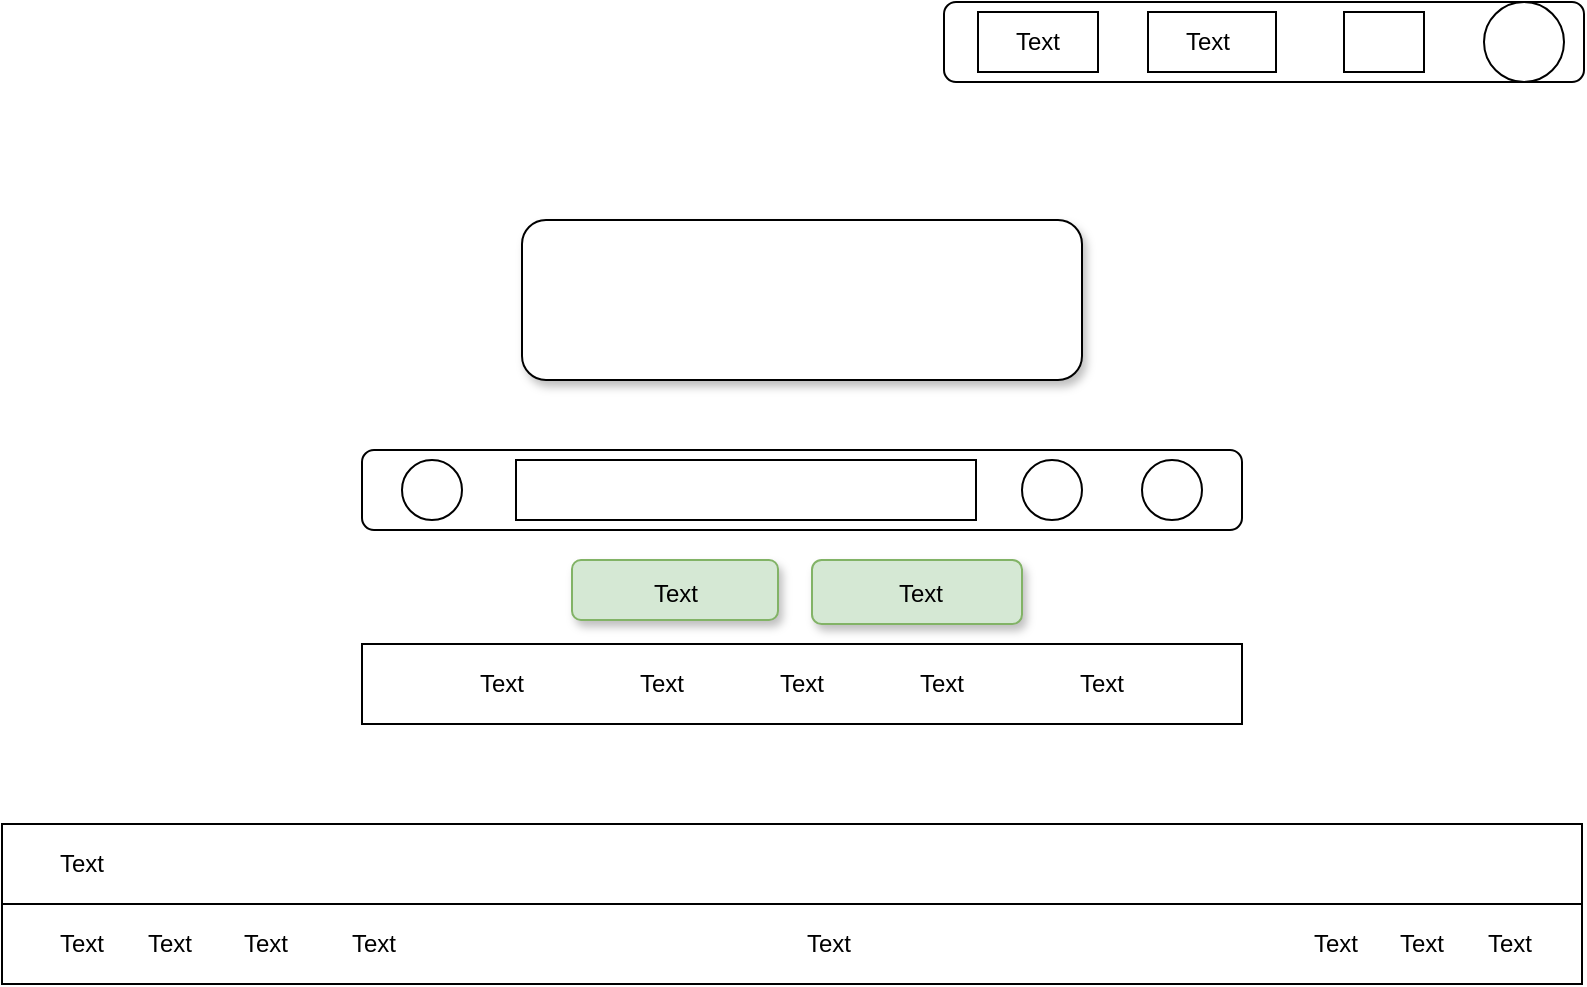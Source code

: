 <mxfile version="22.1.7" type="google">
  <diagram name="Page-1" id="vGIZ83af2mh3m1QAjRd4">
    <mxGraphModel grid="1" page="1" gridSize="10" guides="1" tooltips="1" connect="1" arrows="1" fold="1" pageScale="1" pageWidth="850" pageHeight="1100" math="0" shadow="0">
      <root>
        <mxCell id="0" />
        <mxCell id="1" parent="0" />
        <mxCell id="6SbKTyheaOOvxxZuOr0k-1" value="" style="rounded=1;whiteSpace=wrap;html=1;" vertex="1" parent="1">
          <mxGeometry x="491" y="-1" width="320" height="40" as="geometry" />
        </mxCell>
        <mxCell id="6SbKTyheaOOvxxZuOr0k-6" value="" style="rounded=0;whiteSpace=wrap;html=1;" vertex="1" parent="1">
          <mxGeometry x="508" y="4" width="60" height="30" as="geometry" />
        </mxCell>
        <mxCell id="6SbKTyheaOOvxxZuOr0k-7" value="" style="rounded=0;whiteSpace=wrap;html=1;" vertex="1" parent="1">
          <mxGeometry x="593" y="4" width="64" height="30" as="geometry" />
        </mxCell>
        <mxCell id="TsWubHD5R3ELcLYQBSJ1-2" value="" style="rounded=0;whiteSpace=wrap;html=1;" vertex="1" parent="1">
          <mxGeometry x="691" y="4" width="40" height="30" as="geometry" />
        </mxCell>
        <mxCell id="TsWubHD5R3ELcLYQBSJ1-3" value="" style="ellipse;whiteSpace=wrap;html=1;aspect=fixed;" vertex="1" parent="1">
          <mxGeometry x="761" y="-1" width="40" height="40" as="geometry" />
        </mxCell>
        <mxCell id="TsWubHD5R3ELcLYQBSJ1-4" value="" style="rounded=1;whiteSpace=wrap;html=1;shadow=1;" vertex="1" parent="1">
          <mxGeometry x="280" y="108" width="280" height="80" as="geometry" />
        </mxCell>
        <mxCell id="TsWubHD5R3ELcLYQBSJ1-5" value="" style="rounded=1;whiteSpace=wrap;html=1;" vertex="1" parent="1">
          <mxGeometry x="200" y="223" width="440" height="40" as="geometry" />
        </mxCell>
        <mxCell id="TsWubHD5R3ELcLYQBSJ1-6" value="" style="rounded=0;whiteSpace=wrap;html=1;" vertex="1" parent="1">
          <mxGeometry x="277" y="228" width="230" height="30" as="geometry" />
        </mxCell>
        <mxCell id="TsWubHD5R3ELcLYQBSJ1-7" value="" style="ellipse;whiteSpace=wrap;html=1;aspect=fixed;" vertex="1" parent="1">
          <mxGeometry x="220" y="228" width="30" height="30" as="geometry" />
        </mxCell>
        <mxCell id="TsWubHD5R3ELcLYQBSJ1-8" value="" style="ellipse;whiteSpace=wrap;html=1;aspect=fixed;" vertex="1" parent="1">
          <mxGeometry x="530" y="228" width="30" height="30" as="geometry" />
        </mxCell>
        <mxCell id="TsWubHD5R3ELcLYQBSJ1-9" value="" style="ellipse;whiteSpace=wrap;html=1;aspect=fixed;" vertex="1" parent="1">
          <mxGeometry x="590" y="228" width="30" height="30" as="geometry" />
        </mxCell>
        <mxCell id="TsWubHD5R3ELcLYQBSJ1-10" value="" style="rounded=0;whiteSpace=wrap;html=1;" vertex="1" parent="1">
          <mxGeometry x="200" y="320" width="440" height="40" as="geometry" />
        </mxCell>
        <mxCell id="TsWubHD5R3ELcLYQBSJ1-11" value="Text" style="text;html=1;strokeColor=none;fillColor=none;align=center;verticalAlign=middle;whiteSpace=wrap;rounded=0;" vertex="1" parent="1">
          <mxGeometry x="230" y="325" width="80" height="30" as="geometry" />
        </mxCell>
        <mxCell id="TsWubHD5R3ELcLYQBSJ1-12" value="Text" style="text;html=1;strokeColor=none;fillColor=none;align=center;verticalAlign=middle;whiteSpace=wrap;rounded=0;" vertex="1" parent="1">
          <mxGeometry x="320" y="325" width="60" height="30" as="geometry" />
        </mxCell>
        <mxCell id="TsWubHD5R3ELcLYQBSJ1-13" value="Text" style="text;html=1;strokeColor=none;fillColor=none;align=center;verticalAlign=middle;whiteSpace=wrap;rounded=0;" vertex="1" parent="1">
          <mxGeometry x="390" y="325" width="60" height="30" as="geometry" />
        </mxCell>
        <mxCell id="TsWubHD5R3ELcLYQBSJ1-14" value="Text" style="text;html=1;strokeColor=none;fillColor=none;align=center;verticalAlign=middle;whiteSpace=wrap;rounded=0;" vertex="1" parent="1">
          <mxGeometry x="460" y="325" width="60" height="30" as="geometry" />
        </mxCell>
        <mxCell id="TsWubHD5R3ELcLYQBSJ1-15" value="Text" style="text;html=1;strokeColor=none;fillColor=none;align=center;verticalAlign=middle;whiteSpace=wrap;rounded=0;" vertex="1" parent="1">
          <mxGeometry x="540" y="325" width="60" height="30" as="geometry" />
        </mxCell>
        <mxCell id="TsWubHD5R3ELcLYQBSJ1-16" value="Text" style="text;html=1;strokeColor=none;fillColor=none;align=center;verticalAlign=middle;whiteSpace=wrap;rounded=0;" vertex="1" parent="1">
          <mxGeometry x="508" y="4" width="60" height="30" as="geometry" />
        </mxCell>
        <mxCell id="TsWubHD5R3ELcLYQBSJ1-17" value="Text" style="text;html=1;strokeColor=none;fillColor=none;align=center;verticalAlign=middle;whiteSpace=wrap;rounded=0;" vertex="1" parent="1">
          <mxGeometry x="593" y="4" width="60" height="30" as="geometry" />
        </mxCell>
        <mxCell id="TsWubHD5R3ELcLYQBSJ1-18" value="" style="rounded=0;whiteSpace=wrap;html=1;" vertex="1" parent="1">
          <mxGeometry x="20" y="410" width="790" height="80" as="geometry" />
        </mxCell>
        <mxCell id="TsWubHD5R3ELcLYQBSJ1-19" value="" style="rounded=0;whiteSpace=wrap;html=1;" vertex="1" parent="1">
          <mxGeometry x="20" y="410" width="790" height="40" as="geometry" />
        </mxCell>
        <mxCell id="TsWubHD5R3ELcLYQBSJ1-20" value="Text" style="text;html=1;strokeColor=none;fillColor=none;align=center;verticalAlign=middle;whiteSpace=wrap;rounded=0;" vertex="1" parent="1">
          <mxGeometry x="30" y="415" width="60" height="30" as="geometry" />
        </mxCell>
        <mxCell id="TsWubHD5R3ELcLYQBSJ1-21" value="Text" style="text;html=1;strokeColor=none;fillColor=none;align=center;verticalAlign=middle;whiteSpace=wrap;rounded=0;" vertex="1" parent="1">
          <mxGeometry x="30" y="455" width="60" height="30" as="geometry" />
        </mxCell>
        <mxCell id="TsWubHD5R3ELcLYQBSJ1-22" value="Text" style="text;html=1;strokeColor=none;fillColor=none;align=center;verticalAlign=middle;whiteSpace=wrap;rounded=0;" vertex="1" parent="1">
          <mxGeometry x="74" y="455" width="60" height="30" as="geometry" />
        </mxCell>
        <mxCell id="TsWubHD5R3ELcLYQBSJ1-23" value="Text" style="text;html=1;strokeColor=none;fillColor=none;align=center;verticalAlign=middle;whiteSpace=wrap;rounded=0;" vertex="1" parent="1">
          <mxGeometry x="122" y="455" width="60" height="30" as="geometry" />
        </mxCell>
        <mxCell id="TsWubHD5R3ELcLYQBSJ1-24" value="Text" style="text;html=1;strokeColor=none;fillColor=none;align=center;verticalAlign=middle;whiteSpace=wrap;rounded=0;" vertex="1" parent="1">
          <mxGeometry x="176" y="455" width="60" height="30" as="geometry" />
        </mxCell>
        <mxCell id="TsWubHD5R3ELcLYQBSJ1-25" value="Text" style="text;html=1;strokeColor=none;fillColor=none;align=center;verticalAlign=middle;whiteSpace=wrap;rounded=0;" vertex="1" parent="1">
          <mxGeometry x="744" y="455" width="60" height="30" as="geometry" />
        </mxCell>
        <mxCell id="TsWubHD5R3ELcLYQBSJ1-26" value="Text" style="text;html=1;strokeColor=none;fillColor=none;align=center;verticalAlign=middle;whiteSpace=wrap;rounded=0;" vertex="1" parent="1">
          <mxGeometry x="700" y="455" width="60" height="30" as="geometry" />
        </mxCell>
        <mxCell id="TsWubHD5R3ELcLYQBSJ1-27" value="Text" style="text;html=1;strokeColor=none;fillColor=none;align=center;verticalAlign=middle;whiteSpace=wrap;rounded=0;" vertex="1" parent="1">
          <mxGeometry x="657" y="455" width="60" height="30" as="geometry" />
        </mxCell>
        <mxCell id="TsWubHD5R3ELcLYQBSJ1-28" value="Text" style="text;html=1;strokeColor=none;fillColor=none;align=center;verticalAlign=middle;whiteSpace=wrap;rounded=0;" vertex="1" parent="1">
          <mxGeometry x="376" y="455" width="115" height="30" as="geometry" />
        </mxCell>
        <mxCell id="TsWubHD5R3ELcLYQBSJ1-29" value="" style="rounded=1;whiteSpace=wrap;html=1;shadow=1;fillColor=#d5e8d4;strokeColor=#82b366;" vertex="1" parent="1">
          <mxGeometry x="425" y="278" width="105" height="32" as="geometry" />
        </mxCell>
        <mxCell id="TsWubHD5R3ELcLYQBSJ1-30" value="" style="rounded=1;whiteSpace=wrap;html=1;shadow=1;fillColor=#d5e8d4;strokeColor=#82b366;" vertex="1" parent="1">
          <mxGeometry x="305" y="278" width="103" height="30" as="geometry" />
        </mxCell>
        <mxCell id="TsWubHD5R3ELcLYQBSJ1-31" value="Text" style="text;html=1;strokeColor=none;fillColor=none;align=center;verticalAlign=middle;whiteSpace=wrap;rounded=0;" vertex="1" parent="1">
          <mxGeometry x="327" y="280" width="60" height="30" as="geometry" />
        </mxCell>
        <mxCell id="TsWubHD5R3ELcLYQBSJ1-32" value="Text" style="text;html=1;strokeColor=none;fillColor=none;align=center;verticalAlign=middle;whiteSpace=wrap;rounded=0;" vertex="1" parent="1">
          <mxGeometry x="447.5" y="280" width="62.5" height="30" as="geometry" />
        </mxCell>
      </root>
    </mxGraphModel>
  </diagram>
</mxfile>
